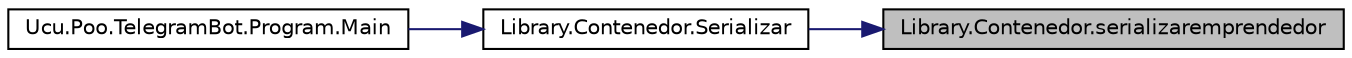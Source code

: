 digraph "Library.Contenedor.serializaremprendedor"
{
 // INTERACTIVE_SVG=YES
 // LATEX_PDF_SIZE
  edge [fontname="Helvetica",fontsize="10",labelfontname="Helvetica",labelfontsize="10"];
  node [fontname="Helvetica",fontsize="10",shape=record];
  rankdir="RL";
  Node1 [label="Library.Contenedor.serializaremprendedor",height=0.2,width=0.4,color="black", fillcolor="grey75", style="filled", fontcolor="black",tooltip="Serializa el diccionario de emprendedores."];
  Node1 -> Node2 [dir="back",color="midnightblue",fontsize="10",style="solid",fontname="Helvetica"];
  Node2 [label="Library.Contenedor.Serializar",height=0.2,width=0.4,color="black", fillcolor="white", style="filled",URL="$classLibrary_1_1Contenedor.html#a9414e01ea62644139f1e9fdb5e4b98b4",tooltip="Metodo de serialización de la api de persistencia."];
  Node2 -> Node3 [dir="back",color="midnightblue",fontsize="10",style="solid",fontname="Helvetica"];
  Node3 [label="Ucu.Poo.TelegramBot.Program.Main",height=0.2,width=0.4,color="black", fillcolor="white", style="filled",URL="$classUcu_1_1Poo_1_1TelegramBot_1_1Program.html#a35a9ad85c60d378b7eb9c35993c4d7c0",tooltip="Punto de entrada al programa."];
}
